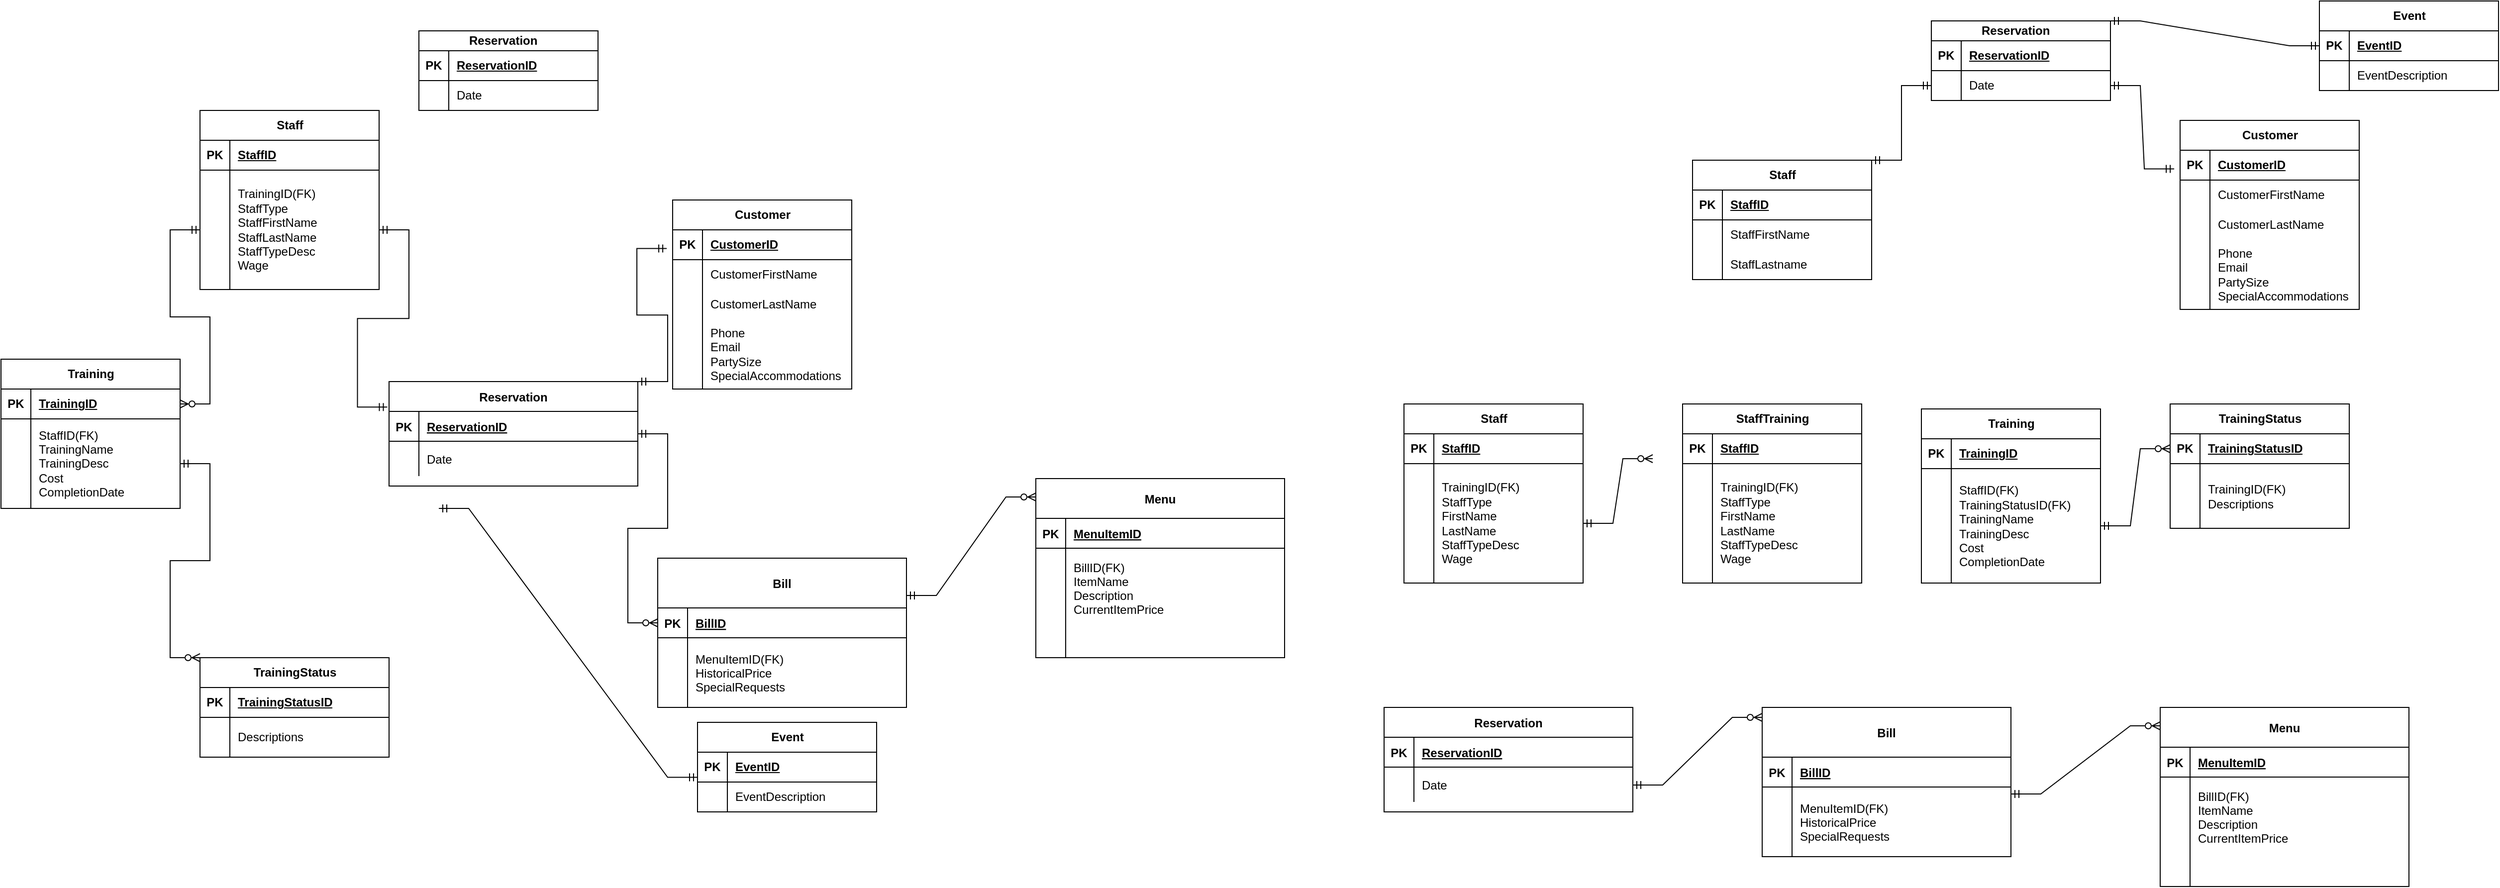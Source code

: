 <mxfile version="23.1.0" type="github">
  <diagram id="R2lEEEUBdFMjLlhIrx00" name="Page-1">
    <mxGraphModel dx="3804" dy="502" grid="1" gridSize="10" guides="1" tooltips="1" connect="1" arrows="1" fold="1" page="1" pageScale="1" pageWidth="850" pageHeight="1100" math="0" shadow="0" extFonts="Permanent Marker^https://fonts.googleapis.com/css?family=Permanent+Marker">
      <root>
        <mxCell id="0" />
        <mxCell id="1" parent="0" />
        <mxCell id="C-vyLk0tnHw3VtMMgP7b-2" value="Reservation" style="shape=table;startSize=30;container=1;collapsible=1;childLayout=tableLayout;fixedRows=1;rowLines=0;fontStyle=1;align=center;resizeLast=1;" parent="1" vertex="1">
          <mxGeometry x="-330" y="740" width="250" height="105" as="geometry" />
        </mxCell>
        <mxCell id="C-vyLk0tnHw3VtMMgP7b-3" value="" style="shape=partialRectangle;collapsible=0;dropTarget=0;pointerEvents=0;fillColor=none;points=[[0,0.5],[1,0.5]];portConstraint=eastwest;top=0;left=0;right=0;bottom=1;" parent="C-vyLk0tnHw3VtMMgP7b-2" vertex="1">
          <mxGeometry y="30" width="250" height="30" as="geometry" />
        </mxCell>
        <mxCell id="C-vyLk0tnHw3VtMMgP7b-4" value="PK" style="shape=partialRectangle;overflow=hidden;connectable=0;fillColor=none;top=0;left=0;bottom=0;right=0;fontStyle=1;" parent="C-vyLk0tnHw3VtMMgP7b-3" vertex="1">
          <mxGeometry width="30" height="30" as="geometry">
            <mxRectangle width="30" height="30" as="alternateBounds" />
          </mxGeometry>
        </mxCell>
        <mxCell id="C-vyLk0tnHw3VtMMgP7b-5" value="ReservationID" style="shape=partialRectangle;overflow=hidden;connectable=0;fillColor=none;top=0;left=0;bottom=0;right=0;align=left;spacingLeft=6;fontStyle=5;" parent="C-vyLk0tnHw3VtMMgP7b-3" vertex="1">
          <mxGeometry x="30" width="220" height="30" as="geometry">
            <mxRectangle width="220" height="30" as="alternateBounds" />
          </mxGeometry>
        </mxCell>
        <mxCell id="C-vyLk0tnHw3VtMMgP7b-6" value="" style="shape=partialRectangle;collapsible=0;dropTarget=0;pointerEvents=0;fillColor=none;points=[[0,0.5],[1,0.5]];portConstraint=eastwest;top=0;left=0;right=0;bottom=0;" parent="C-vyLk0tnHw3VtMMgP7b-2" vertex="1">
          <mxGeometry y="60" width="250" height="35" as="geometry" />
        </mxCell>
        <mxCell id="C-vyLk0tnHw3VtMMgP7b-7" value="" style="shape=partialRectangle;overflow=hidden;connectable=0;fillColor=none;top=0;left=0;bottom=0;right=0;" parent="C-vyLk0tnHw3VtMMgP7b-6" vertex="1">
          <mxGeometry width="30" height="35" as="geometry">
            <mxRectangle width="30" height="35" as="alternateBounds" />
          </mxGeometry>
        </mxCell>
        <mxCell id="C-vyLk0tnHw3VtMMgP7b-8" value="Date" style="shape=partialRectangle;overflow=hidden;connectable=0;fillColor=none;top=0;left=0;bottom=0;right=0;align=left;spacingLeft=6;" parent="C-vyLk0tnHw3VtMMgP7b-6" vertex="1">
          <mxGeometry x="30" width="220" height="35" as="geometry">
            <mxRectangle width="220" height="35" as="alternateBounds" />
          </mxGeometry>
        </mxCell>
        <mxCell id="C-vyLk0tnHw3VtMMgP7b-13" value="Menu" style="shape=table;startSize=40;container=1;collapsible=1;childLayout=tableLayout;fixedRows=1;rowLines=0;fontStyle=1;align=center;resizeLast=1;" parent="1" vertex="1">
          <mxGeometry x="450" y="740" width="250" height="180" as="geometry" />
        </mxCell>
        <mxCell id="C-vyLk0tnHw3VtMMgP7b-14" value="" style="shape=partialRectangle;collapsible=0;dropTarget=0;pointerEvents=0;fillColor=none;points=[[0,0.5],[1,0.5]];portConstraint=eastwest;top=0;left=0;right=0;bottom=1;" parent="C-vyLk0tnHw3VtMMgP7b-13" vertex="1">
          <mxGeometry y="40" width="250" height="30" as="geometry" />
        </mxCell>
        <mxCell id="C-vyLk0tnHw3VtMMgP7b-15" value="PK" style="shape=partialRectangle;overflow=hidden;connectable=0;fillColor=none;top=0;left=0;bottom=0;right=0;fontStyle=1;" parent="C-vyLk0tnHw3VtMMgP7b-14" vertex="1">
          <mxGeometry width="30" height="30" as="geometry">
            <mxRectangle width="30" height="30" as="alternateBounds" />
          </mxGeometry>
        </mxCell>
        <mxCell id="C-vyLk0tnHw3VtMMgP7b-16" value="MenuItemID" style="shape=partialRectangle;overflow=hidden;connectable=0;fillColor=none;top=0;left=0;bottom=0;right=0;align=left;spacingLeft=6;fontStyle=5;" parent="C-vyLk0tnHw3VtMMgP7b-14" vertex="1">
          <mxGeometry x="30" width="220" height="30" as="geometry">
            <mxRectangle width="220" height="30" as="alternateBounds" />
          </mxGeometry>
        </mxCell>
        <mxCell id="C-vyLk0tnHw3VtMMgP7b-17" value="" style="shape=partialRectangle;collapsible=0;dropTarget=0;pointerEvents=0;fillColor=none;points=[[0,0.5],[1,0.5]];portConstraint=eastwest;top=0;left=0;right=0;bottom=0;" parent="C-vyLk0tnHw3VtMMgP7b-13" vertex="1">
          <mxGeometry y="70" width="250" height="80" as="geometry" />
        </mxCell>
        <mxCell id="C-vyLk0tnHw3VtMMgP7b-18" value="" style="shape=partialRectangle;overflow=hidden;connectable=0;fillColor=none;top=0;left=0;bottom=0;right=0;" parent="C-vyLk0tnHw3VtMMgP7b-17" vertex="1">
          <mxGeometry width="30" height="80" as="geometry">
            <mxRectangle width="30" height="80" as="alternateBounds" />
          </mxGeometry>
        </mxCell>
        <mxCell id="C-vyLk0tnHw3VtMMgP7b-19" value="BillID(FK)&#xa;ItemName&#xa;Description&#xa;CurrentItemPrice" style="shape=partialRectangle;overflow=hidden;connectable=0;fillColor=none;top=0;left=0;bottom=0;right=0;align=left;spacingLeft=6;" parent="C-vyLk0tnHw3VtMMgP7b-17" vertex="1">
          <mxGeometry x="30" width="220" height="80" as="geometry">
            <mxRectangle width="220" height="80" as="alternateBounds" />
          </mxGeometry>
        </mxCell>
        <mxCell id="C-vyLk0tnHw3VtMMgP7b-20" value="" style="shape=partialRectangle;collapsible=0;dropTarget=0;pointerEvents=0;fillColor=none;points=[[0,0.5],[1,0.5]];portConstraint=eastwest;top=0;left=0;right=0;bottom=0;" parent="C-vyLk0tnHw3VtMMgP7b-13" vertex="1">
          <mxGeometry y="150" width="250" height="30" as="geometry" />
        </mxCell>
        <mxCell id="C-vyLk0tnHw3VtMMgP7b-21" value="" style="shape=partialRectangle;overflow=hidden;connectable=0;fillColor=none;top=0;left=0;bottom=0;right=0;" parent="C-vyLk0tnHw3VtMMgP7b-20" vertex="1">
          <mxGeometry width="30" height="30" as="geometry">
            <mxRectangle width="30" height="30" as="alternateBounds" />
          </mxGeometry>
        </mxCell>
        <mxCell id="C-vyLk0tnHw3VtMMgP7b-22" value="" style="shape=partialRectangle;overflow=hidden;connectable=0;fillColor=none;top=0;left=0;bottom=0;right=0;align=left;spacingLeft=6;" parent="C-vyLk0tnHw3VtMMgP7b-20" vertex="1">
          <mxGeometry x="30" width="220" height="30" as="geometry">
            <mxRectangle width="220" height="30" as="alternateBounds" />
          </mxGeometry>
        </mxCell>
        <mxCell id="C-vyLk0tnHw3VtMMgP7b-23" value="Bill" style="shape=table;startSize=50;container=1;collapsible=1;childLayout=tableLayout;fixedRows=1;rowLines=0;fontStyle=1;align=center;resizeLast=1;" parent="1" vertex="1">
          <mxGeometry x="50" y="740" width="250" height="150" as="geometry" />
        </mxCell>
        <mxCell id="C-vyLk0tnHw3VtMMgP7b-24" value="" style="shape=partialRectangle;collapsible=0;dropTarget=0;pointerEvents=0;fillColor=none;points=[[0,0.5],[1,0.5]];portConstraint=eastwest;top=0;left=0;right=0;bottom=1;" parent="C-vyLk0tnHw3VtMMgP7b-23" vertex="1">
          <mxGeometry y="50" width="250" height="30" as="geometry" />
        </mxCell>
        <mxCell id="C-vyLk0tnHw3VtMMgP7b-25" value="PK" style="shape=partialRectangle;overflow=hidden;connectable=0;fillColor=none;top=0;left=0;bottom=0;right=0;fontStyle=1;" parent="C-vyLk0tnHw3VtMMgP7b-24" vertex="1">
          <mxGeometry width="30" height="30" as="geometry">
            <mxRectangle width="30" height="30" as="alternateBounds" />
          </mxGeometry>
        </mxCell>
        <mxCell id="C-vyLk0tnHw3VtMMgP7b-26" value="BillID" style="shape=partialRectangle;overflow=hidden;connectable=0;fillColor=none;top=0;left=0;bottom=0;right=0;align=left;spacingLeft=6;fontStyle=5;" parent="C-vyLk0tnHw3VtMMgP7b-24" vertex="1">
          <mxGeometry x="30" width="220" height="30" as="geometry">
            <mxRectangle width="220" height="30" as="alternateBounds" />
          </mxGeometry>
        </mxCell>
        <mxCell id="C-vyLk0tnHw3VtMMgP7b-27" value="" style="shape=partialRectangle;collapsible=0;dropTarget=0;pointerEvents=0;fillColor=none;points=[[0,0.5],[1,0.5]];portConstraint=eastwest;top=0;left=0;right=0;bottom=0;" parent="C-vyLk0tnHw3VtMMgP7b-23" vertex="1">
          <mxGeometry y="80" width="250" height="70" as="geometry" />
        </mxCell>
        <mxCell id="C-vyLk0tnHw3VtMMgP7b-28" value="" style="shape=partialRectangle;overflow=hidden;connectable=0;fillColor=none;top=0;left=0;bottom=0;right=0;" parent="C-vyLk0tnHw3VtMMgP7b-27" vertex="1">
          <mxGeometry width="30" height="70" as="geometry">
            <mxRectangle width="30" height="70" as="alternateBounds" />
          </mxGeometry>
        </mxCell>
        <mxCell id="C-vyLk0tnHw3VtMMgP7b-29" value="MenuItemID(FK)&#xa;HistoricalPrice&#xa;SpecialRequests" style="shape=partialRectangle;overflow=hidden;connectable=0;fillColor=none;top=0;left=0;bottom=0;right=0;align=left;spacingLeft=6;" parent="C-vyLk0tnHw3VtMMgP7b-27" vertex="1">
          <mxGeometry x="30" width="220" height="70" as="geometry">
            <mxRectangle width="220" height="70" as="alternateBounds" />
          </mxGeometry>
        </mxCell>
        <mxCell id="Fp2qMbNHkHYcPlEsG8n2-2" value="Reservation&lt;span style=&quot;white-space: pre;&quot;&gt;&#x9;&lt;/span&gt;" style="shape=table;startSize=20;container=1;collapsible=1;childLayout=tableLayout;fixedRows=1;rowLines=0;fontStyle=1;align=center;resizeLast=1;html=1;" parent="1" vertex="1">
          <mxGeometry x="220" y="50" width="180" height="80" as="geometry" />
        </mxCell>
        <mxCell id="Fp2qMbNHkHYcPlEsG8n2-3" value="" style="shape=tableRow;horizontal=0;startSize=0;swimlaneHead=0;swimlaneBody=0;fillColor=none;collapsible=0;dropTarget=0;points=[[0,0.5],[1,0.5]];portConstraint=eastwest;top=0;left=0;right=0;bottom=1;" parent="Fp2qMbNHkHYcPlEsG8n2-2" vertex="1">
          <mxGeometry y="20" width="180" height="30" as="geometry" />
        </mxCell>
        <mxCell id="Fp2qMbNHkHYcPlEsG8n2-4" value="PK" style="shape=partialRectangle;connectable=0;fillColor=none;top=0;left=0;bottom=0;right=0;fontStyle=1;overflow=hidden;whiteSpace=wrap;html=1;" parent="Fp2qMbNHkHYcPlEsG8n2-3" vertex="1">
          <mxGeometry width="30" height="30" as="geometry">
            <mxRectangle width="30" height="30" as="alternateBounds" />
          </mxGeometry>
        </mxCell>
        <mxCell id="Fp2qMbNHkHYcPlEsG8n2-5" value="ReservationID" style="shape=partialRectangle;connectable=0;fillColor=none;top=0;left=0;bottom=0;right=0;align=left;spacingLeft=6;fontStyle=5;overflow=hidden;whiteSpace=wrap;html=1;" parent="Fp2qMbNHkHYcPlEsG8n2-3" vertex="1">
          <mxGeometry x="30" width="150" height="30" as="geometry">
            <mxRectangle width="150" height="30" as="alternateBounds" />
          </mxGeometry>
        </mxCell>
        <mxCell id="Fp2qMbNHkHYcPlEsG8n2-6" value="" style="shape=tableRow;horizontal=0;startSize=0;swimlaneHead=0;swimlaneBody=0;fillColor=none;collapsible=0;dropTarget=0;points=[[0,0.5],[1,0.5]];portConstraint=eastwest;top=0;left=0;right=0;bottom=0;" parent="Fp2qMbNHkHYcPlEsG8n2-2" vertex="1">
          <mxGeometry y="50" width="180" height="30" as="geometry" />
        </mxCell>
        <mxCell id="Fp2qMbNHkHYcPlEsG8n2-7" value="" style="shape=partialRectangle;connectable=0;fillColor=none;top=0;left=0;bottom=0;right=0;editable=1;overflow=hidden;whiteSpace=wrap;html=1;" parent="Fp2qMbNHkHYcPlEsG8n2-6" vertex="1">
          <mxGeometry width="30" height="30" as="geometry">
            <mxRectangle width="30" height="30" as="alternateBounds" />
          </mxGeometry>
        </mxCell>
        <mxCell id="Fp2qMbNHkHYcPlEsG8n2-8" value="Date" style="shape=partialRectangle;connectable=0;fillColor=none;top=0;left=0;bottom=0;right=0;align=left;spacingLeft=6;overflow=hidden;whiteSpace=wrap;html=1;" parent="Fp2qMbNHkHYcPlEsG8n2-6" vertex="1">
          <mxGeometry x="30" width="150" height="30" as="geometry">
            <mxRectangle width="150" height="30" as="alternateBounds" />
          </mxGeometry>
        </mxCell>
        <mxCell id="Fp2qMbNHkHYcPlEsG8n2-15" value="Staff" style="shape=table;startSize=30;container=1;collapsible=1;childLayout=tableLayout;fixedRows=1;rowLines=0;fontStyle=1;align=center;resizeLast=1;html=1;" parent="1" vertex="1">
          <mxGeometry x="-20" y="190" width="180" height="120" as="geometry" />
        </mxCell>
        <mxCell id="Fp2qMbNHkHYcPlEsG8n2-16" value="" style="shape=tableRow;horizontal=0;startSize=0;swimlaneHead=0;swimlaneBody=0;fillColor=none;collapsible=0;dropTarget=0;points=[[0,0.5],[1,0.5]];portConstraint=eastwest;top=0;left=0;right=0;bottom=1;" parent="Fp2qMbNHkHYcPlEsG8n2-15" vertex="1">
          <mxGeometry y="30" width="180" height="30" as="geometry" />
        </mxCell>
        <mxCell id="Fp2qMbNHkHYcPlEsG8n2-17" value="PK" style="shape=partialRectangle;connectable=0;fillColor=none;top=0;left=0;bottom=0;right=0;fontStyle=1;overflow=hidden;whiteSpace=wrap;html=1;" parent="Fp2qMbNHkHYcPlEsG8n2-16" vertex="1">
          <mxGeometry width="30" height="30" as="geometry">
            <mxRectangle width="30" height="30" as="alternateBounds" />
          </mxGeometry>
        </mxCell>
        <mxCell id="Fp2qMbNHkHYcPlEsG8n2-18" value="StaffID" style="shape=partialRectangle;connectable=0;fillColor=none;top=0;left=0;bottom=0;right=0;align=left;spacingLeft=6;fontStyle=5;overflow=hidden;whiteSpace=wrap;html=1;" parent="Fp2qMbNHkHYcPlEsG8n2-16" vertex="1">
          <mxGeometry x="30" width="150" height="30" as="geometry">
            <mxRectangle width="150" height="30" as="alternateBounds" />
          </mxGeometry>
        </mxCell>
        <mxCell id="Fp2qMbNHkHYcPlEsG8n2-19" value="" style="shape=tableRow;horizontal=0;startSize=0;swimlaneHead=0;swimlaneBody=0;fillColor=none;collapsible=0;dropTarget=0;points=[[0,0.5],[1,0.5]];portConstraint=eastwest;top=0;left=0;right=0;bottom=0;" parent="Fp2qMbNHkHYcPlEsG8n2-15" vertex="1">
          <mxGeometry y="60" width="180" height="30" as="geometry" />
        </mxCell>
        <mxCell id="Fp2qMbNHkHYcPlEsG8n2-20" value="" style="shape=partialRectangle;connectable=0;fillColor=none;top=0;left=0;bottom=0;right=0;editable=1;overflow=hidden;whiteSpace=wrap;html=1;" parent="Fp2qMbNHkHYcPlEsG8n2-19" vertex="1">
          <mxGeometry width="30" height="30" as="geometry">
            <mxRectangle width="30" height="30" as="alternateBounds" />
          </mxGeometry>
        </mxCell>
        <mxCell id="Fp2qMbNHkHYcPlEsG8n2-21" value="StaffFirstName" style="shape=partialRectangle;connectable=0;fillColor=none;top=0;left=0;bottom=0;right=0;align=left;spacingLeft=6;overflow=hidden;whiteSpace=wrap;html=1;" parent="Fp2qMbNHkHYcPlEsG8n2-19" vertex="1">
          <mxGeometry x="30" width="150" height="30" as="geometry">
            <mxRectangle width="150" height="30" as="alternateBounds" />
          </mxGeometry>
        </mxCell>
        <mxCell id="Fp2qMbNHkHYcPlEsG8n2-22" value="" style="shape=tableRow;horizontal=0;startSize=0;swimlaneHead=0;swimlaneBody=0;fillColor=none;collapsible=0;dropTarget=0;points=[[0,0.5],[1,0.5]];portConstraint=eastwest;top=0;left=0;right=0;bottom=0;" parent="Fp2qMbNHkHYcPlEsG8n2-15" vertex="1">
          <mxGeometry y="90" width="180" height="30" as="geometry" />
        </mxCell>
        <mxCell id="Fp2qMbNHkHYcPlEsG8n2-23" value="" style="shape=partialRectangle;connectable=0;fillColor=none;top=0;left=0;bottom=0;right=0;editable=1;overflow=hidden;whiteSpace=wrap;html=1;" parent="Fp2qMbNHkHYcPlEsG8n2-22" vertex="1">
          <mxGeometry width="30" height="30" as="geometry">
            <mxRectangle width="30" height="30" as="alternateBounds" />
          </mxGeometry>
        </mxCell>
        <mxCell id="Fp2qMbNHkHYcPlEsG8n2-24" value="StaffLastname" style="shape=partialRectangle;connectable=0;fillColor=none;top=0;left=0;bottom=0;right=0;align=left;spacingLeft=6;overflow=hidden;whiteSpace=wrap;html=1;" parent="Fp2qMbNHkHYcPlEsG8n2-22" vertex="1">
          <mxGeometry x="30" width="150" height="30" as="geometry">
            <mxRectangle width="150" height="30" as="alternateBounds" />
          </mxGeometry>
        </mxCell>
        <mxCell id="Fp2qMbNHkHYcPlEsG8n2-28" value="Customer" style="shape=table;startSize=30;container=1;collapsible=1;childLayout=tableLayout;fixedRows=1;rowLines=0;fontStyle=1;align=center;resizeLast=1;html=1;" parent="1" vertex="1">
          <mxGeometry x="470" y="150" width="180" height="190" as="geometry" />
        </mxCell>
        <mxCell id="Fp2qMbNHkHYcPlEsG8n2-29" value="" style="shape=tableRow;horizontal=0;startSize=0;swimlaneHead=0;swimlaneBody=0;fillColor=none;collapsible=0;dropTarget=0;points=[[0,0.5],[1,0.5]];portConstraint=eastwest;top=0;left=0;right=0;bottom=1;" parent="Fp2qMbNHkHYcPlEsG8n2-28" vertex="1">
          <mxGeometry y="30" width="180" height="30" as="geometry" />
        </mxCell>
        <mxCell id="Fp2qMbNHkHYcPlEsG8n2-30" value="PK" style="shape=partialRectangle;connectable=0;fillColor=none;top=0;left=0;bottom=0;right=0;fontStyle=1;overflow=hidden;whiteSpace=wrap;html=1;" parent="Fp2qMbNHkHYcPlEsG8n2-29" vertex="1">
          <mxGeometry width="30" height="30" as="geometry">
            <mxRectangle width="30" height="30" as="alternateBounds" />
          </mxGeometry>
        </mxCell>
        <mxCell id="Fp2qMbNHkHYcPlEsG8n2-31" value="CustomerID" style="shape=partialRectangle;connectable=0;fillColor=none;top=0;left=0;bottom=0;right=0;align=left;spacingLeft=6;fontStyle=5;overflow=hidden;whiteSpace=wrap;html=1;" parent="Fp2qMbNHkHYcPlEsG8n2-29" vertex="1">
          <mxGeometry x="30" width="150" height="30" as="geometry">
            <mxRectangle width="150" height="30" as="alternateBounds" />
          </mxGeometry>
        </mxCell>
        <mxCell id="Fp2qMbNHkHYcPlEsG8n2-32" value="" style="shape=tableRow;horizontal=0;startSize=0;swimlaneHead=0;swimlaneBody=0;fillColor=none;collapsible=0;dropTarget=0;points=[[0,0.5],[1,0.5]];portConstraint=eastwest;top=0;left=0;right=0;bottom=0;" parent="Fp2qMbNHkHYcPlEsG8n2-28" vertex="1">
          <mxGeometry y="60" width="180" height="30" as="geometry" />
        </mxCell>
        <mxCell id="Fp2qMbNHkHYcPlEsG8n2-33" value="" style="shape=partialRectangle;connectable=0;fillColor=none;top=0;left=0;bottom=0;right=0;editable=1;overflow=hidden;whiteSpace=wrap;html=1;" parent="Fp2qMbNHkHYcPlEsG8n2-32" vertex="1">
          <mxGeometry width="30" height="30" as="geometry">
            <mxRectangle width="30" height="30" as="alternateBounds" />
          </mxGeometry>
        </mxCell>
        <mxCell id="Fp2qMbNHkHYcPlEsG8n2-34" value="CustomerFirstName" style="shape=partialRectangle;connectable=0;fillColor=none;top=0;left=0;bottom=0;right=0;align=left;spacingLeft=6;overflow=hidden;whiteSpace=wrap;html=1;" parent="Fp2qMbNHkHYcPlEsG8n2-32" vertex="1">
          <mxGeometry x="30" width="150" height="30" as="geometry">
            <mxRectangle width="150" height="30" as="alternateBounds" />
          </mxGeometry>
        </mxCell>
        <mxCell id="Fp2qMbNHkHYcPlEsG8n2-35" value="" style="shape=tableRow;horizontal=0;startSize=0;swimlaneHead=0;swimlaneBody=0;fillColor=none;collapsible=0;dropTarget=0;points=[[0,0.5],[1,0.5]];portConstraint=eastwest;top=0;left=0;right=0;bottom=0;" parent="Fp2qMbNHkHYcPlEsG8n2-28" vertex="1">
          <mxGeometry y="90" width="180" height="30" as="geometry" />
        </mxCell>
        <mxCell id="Fp2qMbNHkHYcPlEsG8n2-36" value="" style="shape=partialRectangle;connectable=0;fillColor=none;top=0;left=0;bottom=0;right=0;editable=1;overflow=hidden;whiteSpace=wrap;html=1;" parent="Fp2qMbNHkHYcPlEsG8n2-35" vertex="1">
          <mxGeometry width="30" height="30" as="geometry">
            <mxRectangle width="30" height="30" as="alternateBounds" />
          </mxGeometry>
        </mxCell>
        <mxCell id="Fp2qMbNHkHYcPlEsG8n2-37" value="CustomerLastName" style="shape=partialRectangle;connectable=0;fillColor=none;top=0;left=0;bottom=0;right=0;align=left;spacingLeft=6;overflow=hidden;whiteSpace=wrap;html=1;" parent="Fp2qMbNHkHYcPlEsG8n2-35" vertex="1">
          <mxGeometry x="30" width="150" height="30" as="geometry">
            <mxRectangle width="150" height="30" as="alternateBounds" />
          </mxGeometry>
        </mxCell>
        <mxCell id="Fp2qMbNHkHYcPlEsG8n2-38" value="" style="shape=tableRow;horizontal=0;startSize=0;swimlaneHead=0;swimlaneBody=0;fillColor=none;collapsible=0;dropTarget=0;points=[[0,0.5],[1,0.5]];portConstraint=eastwest;top=0;left=0;right=0;bottom=0;" parent="Fp2qMbNHkHYcPlEsG8n2-28" vertex="1">
          <mxGeometry y="120" width="180" height="70" as="geometry" />
        </mxCell>
        <mxCell id="Fp2qMbNHkHYcPlEsG8n2-39" value="" style="shape=partialRectangle;connectable=0;fillColor=none;top=0;left=0;bottom=0;right=0;editable=1;overflow=hidden;whiteSpace=wrap;html=1;" parent="Fp2qMbNHkHYcPlEsG8n2-38" vertex="1">
          <mxGeometry width="30" height="70" as="geometry">
            <mxRectangle width="30" height="70" as="alternateBounds" />
          </mxGeometry>
        </mxCell>
        <mxCell id="Fp2qMbNHkHYcPlEsG8n2-40" value="Phone&lt;br&gt;Email&lt;br&gt;PartySize&lt;br&gt;SpecialAccommodations" style="shape=partialRectangle;connectable=0;fillColor=none;top=0;left=0;bottom=0;right=0;align=left;spacingLeft=6;overflow=hidden;whiteSpace=wrap;html=1;" parent="Fp2qMbNHkHYcPlEsG8n2-38" vertex="1">
          <mxGeometry x="30" width="150" height="70" as="geometry">
            <mxRectangle width="150" height="70" as="alternateBounds" />
          </mxGeometry>
        </mxCell>
        <mxCell id="Fp2qMbNHkHYcPlEsG8n2-41" value="Staff" style="shape=table;startSize=30;container=1;collapsible=1;childLayout=tableLayout;fixedRows=1;rowLines=0;fontStyle=1;align=center;resizeLast=1;html=1;" parent="1" vertex="1">
          <mxGeometry x="-310" y="435" width="180" height="180" as="geometry" />
        </mxCell>
        <mxCell id="Fp2qMbNHkHYcPlEsG8n2-42" value="" style="shape=tableRow;horizontal=0;startSize=0;swimlaneHead=0;swimlaneBody=0;fillColor=none;collapsible=0;dropTarget=0;points=[[0,0.5],[1,0.5]];portConstraint=eastwest;top=0;left=0;right=0;bottom=1;" parent="Fp2qMbNHkHYcPlEsG8n2-41" vertex="1">
          <mxGeometry y="30" width="180" height="30" as="geometry" />
        </mxCell>
        <mxCell id="Fp2qMbNHkHYcPlEsG8n2-43" value="PK" style="shape=partialRectangle;connectable=0;fillColor=none;top=0;left=0;bottom=0;right=0;fontStyle=1;overflow=hidden;whiteSpace=wrap;html=1;" parent="Fp2qMbNHkHYcPlEsG8n2-42" vertex="1">
          <mxGeometry width="30" height="30" as="geometry">
            <mxRectangle width="30" height="30" as="alternateBounds" />
          </mxGeometry>
        </mxCell>
        <mxCell id="Fp2qMbNHkHYcPlEsG8n2-44" value="StaffID" style="shape=partialRectangle;connectable=0;fillColor=none;top=0;left=0;bottom=0;right=0;align=left;spacingLeft=6;fontStyle=5;overflow=hidden;whiteSpace=wrap;html=1;" parent="Fp2qMbNHkHYcPlEsG8n2-42" vertex="1">
          <mxGeometry x="30" width="150" height="30" as="geometry">
            <mxRectangle width="150" height="30" as="alternateBounds" />
          </mxGeometry>
        </mxCell>
        <mxCell id="Fp2qMbNHkHYcPlEsG8n2-45" value="" style="shape=tableRow;horizontal=0;startSize=0;swimlaneHead=0;swimlaneBody=0;fillColor=none;collapsible=0;dropTarget=0;points=[[0,0.5],[1,0.5]];portConstraint=eastwest;top=0;left=0;right=0;bottom=0;" parent="Fp2qMbNHkHYcPlEsG8n2-41" vertex="1">
          <mxGeometry y="60" width="180" height="120" as="geometry" />
        </mxCell>
        <mxCell id="Fp2qMbNHkHYcPlEsG8n2-46" value="" style="shape=partialRectangle;connectable=0;fillColor=none;top=0;left=0;bottom=0;right=0;editable=1;overflow=hidden;whiteSpace=wrap;html=1;" parent="Fp2qMbNHkHYcPlEsG8n2-45" vertex="1">
          <mxGeometry width="30" height="120" as="geometry">
            <mxRectangle width="30" height="120" as="alternateBounds" />
          </mxGeometry>
        </mxCell>
        <mxCell id="Fp2qMbNHkHYcPlEsG8n2-47" value="TrainingID(FK)&lt;br&gt;StaffType&lt;br&gt;FirstName&lt;br&gt;LastName&lt;br&gt;StaffTypeDesc&lt;br&gt;Wage" style="shape=partialRectangle;connectable=0;fillColor=none;top=0;left=0;bottom=0;right=0;align=left;spacingLeft=6;overflow=hidden;whiteSpace=wrap;html=1;" parent="Fp2qMbNHkHYcPlEsG8n2-45" vertex="1">
          <mxGeometry x="30" width="150" height="120" as="geometry">
            <mxRectangle width="150" height="120" as="alternateBounds" />
          </mxGeometry>
        </mxCell>
        <mxCell id="Fp2qMbNHkHYcPlEsG8n2-67" value="Training" style="shape=table;startSize=30;container=1;collapsible=1;childLayout=tableLayout;fixedRows=1;rowLines=0;fontStyle=1;align=center;resizeLast=1;html=1;" parent="1" vertex="1">
          <mxGeometry x="210" y="440" width="180" height="175" as="geometry" />
        </mxCell>
        <mxCell id="Fp2qMbNHkHYcPlEsG8n2-68" value="" style="shape=tableRow;horizontal=0;startSize=0;swimlaneHead=0;swimlaneBody=0;fillColor=none;collapsible=0;dropTarget=0;points=[[0,0.5],[1,0.5]];portConstraint=eastwest;top=0;left=0;right=0;bottom=1;" parent="Fp2qMbNHkHYcPlEsG8n2-67" vertex="1">
          <mxGeometry y="30" width="180" height="30" as="geometry" />
        </mxCell>
        <mxCell id="Fp2qMbNHkHYcPlEsG8n2-69" value="PK" style="shape=partialRectangle;connectable=0;fillColor=none;top=0;left=0;bottom=0;right=0;fontStyle=1;overflow=hidden;whiteSpace=wrap;html=1;" parent="Fp2qMbNHkHYcPlEsG8n2-68" vertex="1">
          <mxGeometry width="30" height="30" as="geometry">
            <mxRectangle width="30" height="30" as="alternateBounds" />
          </mxGeometry>
        </mxCell>
        <mxCell id="Fp2qMbNHkHYcPlEsG8n2-70" value="TrainingID" style="shape=partialRectangle;connectable=0;fillColor=none;top=0;left=0;bottom=0;right=0;align=left;spacingLeft=6;fontStyle=5;overflow=hidden;whiteSpace=wrap;html=1;" parent="Fp2qMbNHkHYcPlEsG8n2-68" vertex="1">
          <mxGeometry x="30" width="150" height="30" as="geometry">
            <mxRectangle width="150" height="30" as="alternateBounds" />
          </mxGeometry>
        </mxCell>
        <mxCell id="Fp2qMbNHkHYcPlEsG8n2-71" value="" style="shape=tableRow;horizontal=0;startSize=0;swimlaneHead=0;swimlaneBody=0;fillColor=none;collapsible=0;dropTarget=0;points=[[0,0.5],[1,0.5]];portConstraint=eastwest;top=0;left=0;right=0;bottom=0;" parent="Fp2qMbNHkHYcPlEsG8n2-67" vertex="1">
          <mxGeometry y="60" width="180" height="115" as="geometry" />
        </mxCell>
        <mxCell id="Fp2qMbNHkHYcPlEsG8n2-72" value="" style="shape=partialRectangle;connectable=0;fillColor=none;top=0;left=0;bottom=0;right=0;editable=1;overflow=hidden;whiteSpace=wrap;html=1;" parent="Fp2qMbNHkHYcPlEsG8n2-71" vertex="1">
          <mxGeometry width="30" height="115" as="geometry">
            <mxRectangle width="30" height="115" as="alternateBounds" />
          </mxGeometry>
        </mxCell>
        <mxCell id="Fp2qMbNHkHYcPlEsG8n2-73" value="StaffID(FK)&lt;br&gt;TrainingStatusID(FK)&lt;br&gt;TrainingName&lt;br&gt;TrainingDesc&lt;br&gt;Cost&lt;br&gt;CompletionDate" style="shape=partialRectangle;connectable=0;fillColor=none;top=0;left=0;bottom=0;right=0;align=left;spacingLeft=6;overflow=hidden;whiteSpace=wrap;html=1;" parent="Fp2qMbNHkHYcPlEsG8n2-71" vertex="1">
          <mxGeometry x="30" width="150" height="115" as="geometry">
            <mxRectangle width="150" height="115" as="alternateBounds" />
          </mxGeometry>
        </mxCell>
        <mxCell id="Fp2qMbNHkHYcPlEsG8n2-80" value="TrainingStatus" style="shape=table;startSize=30;container=1;collapsible=1;childLayout=tableLayout;fixedRows=1;rowLines=0;fontStyle=1;align=center;resizeLast=1;html=1;" parent="1" vertex="1">
          <mxGeometry x="460" y="435" width="180" height="125" as="geometry" />
        </mxCell>
        <mxCell id="Fp2qMbNHkHYcPlEsG8n2-81" value="" style="shape=tableRow;horizontal=0;startSize=0;swimlaneHead=0;swimlaneBody=0;fillColor=none;collapsible=0;dropTarget=0;points=[[0,0.5],[1,0.5]];portConstraint=eastwest;top=0;left=0;right=0;bottom=1;" parent="Fp2qMbNHkHYcPlEsG8n2-80" vertex="1">
          <mxGeometry y="30" width="180" height="30" as="geometry" />
        </mxCell>
        <mxCell id="Fp2qMbNHkHYcPlEsG8n2-82" value="PK" style="shape=partialRectangle;connectable=0;fillColor=none;top=0;left=0;bottom=0;right=0;fontStyle=1;overflow=hidden;whiteSpace=wrap;html=1;" parent="Fp2qMbNHkHYcPlEsG8n2-81" vertex="1">
          <mxGeometry width="30" height="30" as="geometry">
            <mxRectangle width="30" height="30" as="alternateBounds" />
          </mxGeometry>
        </mxCell>
        <mxCell id="Fp2qMbNHkHYcPlEsG8n2-83" value="TrainingStatusID" style="shape=partialRectangle;connectable=0;fillColor=none;top=0;left=0;bottom=0;right=0;align=left;spacingLeft=6;fontStyle=5;overflow=hidden;whiteSpace=wrap;html=1;" parent="Fp2qMbNHkHYcPlEsG8n2-81" vertex="1">
          <mxGeometry x="30" width="150" height="30" as="geometry">
            <mxRectangle width="150" height="30" as="alternateBounds" />
          </mxGeometry>
        </mxCell>
        <mxCell id="Fp2qMbNHkHYcPlEsG8n2-84" value="" style="shape=tableRow;horizontal=0;startSize=0;swimlaneHead=0;swimlaneBody=0;fillColor=none;collapsible=0;dropTarget=0;points=[[0,0.5],[1,0.5]];portConstraint=eastwest;top=0;left=0;right=0;bottom=0;" parent="Fp2qMbNHkHYcPlEsG8n2-80" vertex="1">
          <mxGeometry y="60" width="180" height="65" as="geometry" />
        </mxCell>
        <mxCell id="Fp2qMbNHkHYcPlEsG8n2-85" value="" style="shape=partialRectangle;connectable=0;fillColor=none;top=0;left=0;bottom=0;right=0;editable=1;overflow=hidden;whiteSpace=wrap;html=1;" parent="Fp2qMbNHkHYcPlEsG8n2-84" vertex="1">
          <mxGeometry width="30" height="65" as="geometry">
            <mxRectangle width="30" height="65" as="alternateBounds" />
          </mxGeometry>
        </mxCell>
        <mxCell id="Fp2qMbNHkHYcPlEsG8n2-86" value="TrainingID(FK)&lt;br&gt;Descriptions" style="shape=partialRectangle;connectable=0;fillColor=none;top=0;left=0;bottom=0;right=0;align=left;spacingLeft=6;overflow=hidden;whiteSpace=wrap;html=1;" parent="Fp2qMbNHkHYcPlEsG8n2-84" vertex="1">
          <mxGeometry x="30" width="150" height="65" as="geometry">
            <mxRectangle width="150" height="65" as="alternateBounds" />
          </mxGeometry>
        </mxCell>
        <mxCell id="Fp2qMbNHkHYcPlEsG8n2-106" value="" style="edgeStyle=entityRelationEdgeStyle;fontSize=12;html=1;endArrow=ERzeroToMany;startArrow=ERmandOne;rounded=0;exitX=1;exitY=0.5;exitDx=0;exitDy=0;" parent="1" source="Fp2qMbNHkHYcPlEsG8n2-45" edge="1">
          <mxGeometry width="100" height="100" relative="1" as="geometry">
            <mxPoint x="80" y="600" as="sourcePoint" />
            <mxPoint x="-60" y="490" as="targetPoint" />
          </mxGeometry>
        </mxCell>
        <mxCell id="Fp2qMbNHkHYcPlEsG8n2-107" value="" style="edgeStyle=entityRelationEdgeStyle;fontSize=12;html=1;endArrow=ERzeroToMany;startArrow=ERmandOne;rounded=0;exitX=1;exitY=0.5;exitDx=0;exitDy=0;entryX=0;entryY=0.5;entryDx=0;entryDy=0;" parent="1" source="Fp2qMbNHkHYcPlEsG8n2-71" target="Fp2qMbNHkHYcPlEsG8n2-81" edge="1">
          <mxGeometry width="100" height="100" relative="1" as="geometry">
            <mxPoint x="380" y="525" as="sourcePoint" />
            <mxPoint x="460" y="470" as="targetPoint" />
            <Array as="points">
              <mxPoint x="690" y="450" />
            </Array>
          </mxGeometry>
        </mxCell>
        <mxCell id="Fp2qMbNHkHYcPlEsG8n2-109" value="" style="edgeStyle=entityRelationEdgeStyle;fontSize=12;html=1;endArrow=ERmandOne;startArrow=ERmandOne;rounded=0;entryX=-0.033;entryY=0.627;entryDx=0;entryDy=0;entryPerimeter=0;exitX=1;exitY=0.5;exitDx=0;exitDy=0;" parent="1" source="Fp2qMbNHkHYcPlEsG8n2-6" target="Fp2qMbNHkHYcPlEsG8n2-29" edge="1">
          <mxGeometry width="100" height="100" relative="1" as="geometry">
            <mxPoint x="300" y="290" as="sourcePoint" />
            <mxPoint x="400" y="190" as="targetPoint" />
          </mxGeometry>
        </mxCell>
        <mxCell id="Fp2qMbNHkHYcPlEsG8n2-110" value="" style="edgeStyle=entityRelationEdgeStyle;fontSize=12;html=1;endArrow=ERmandOne;startArrow=ERmandOne;rounded=0;entryX=1;entryY=0;entryDx=0;entryDy=0;exitX=0;exitY=0.5;exitDx=0;exitDy=0;" parent="1" source="Fp2qMbNHkHYcPlEsG8n2-6" target="Fp2qMbNHkHYcPlEsG8n2-15" edge="1">
          <mxGeometry width="100" height="100" relative="1" as="geometry">
            <mxPoint x="130" y="160" as="sourcePoint" />
            <mxPoint x="214" y="224" as="targetPoint" />
          </mxGeometry>
        </mxCell>
        <mxCell id="Fp2qMbNHkHYcPlEsG8n2-111" value="Event" style="shape=table;startSize=30;container=1;collapsible=1;childLayout=tableLayout;fixedRows=1;rowLines=0;fontStyle=1;align=center;resizeLast=1;html=1;" parent="1" vertex="1">
          <mxGeometry x="610" y="30" width="180" height="90" as="geometry" />
        </mxCell>
        <mxCell id="Fp2qMbNHkHYcPlEsG8n2-112" value="" style="shape=tableRow;horizontal=0;startSize=0;swimlaneHead=0;swimlaneBody=0;fillColor=none;collapsible=0;dropTarget=0;points=[[0,0.5],[1,0.5]];portConstraint=eastwest;top=0;left=0;right=0;bottom=1;" parent="Fp2qMbNHkHYcPlEsG8n2-111" vertex="1">
          <mxGeometry y="30" width="180" height="30" as="geometry" />
        </mxCell>
        <mxCell id="Fp2qMbNHkHYcPlEsG8n2-113" value="PK" style="shape=partialRectangle;connectable=0;fillColor=none;top=0;left=0;bottom=0;right=0;fontStyle=1;overflow=hidden;whiteSpace=wrap;html=1;" parent="Fp2qMbNHkHYcPlEsG8n2-112" vertex="1">
          <mxGeometry width="30" height="30" as="geometry">
            <mxRectangle width="30" height="30" as="alternateBounds" />
          </mxGeometry>
        </mxCell>
        <mxCell id="Fp2qMbNHkHYcPlEsG8n2-114" value="EventID" style="shape=partialRectangle;connectable=0;fillColor=none;top=0;left=0;bottom=0;right=0;align=left;spacingLeft=6;fontStyle=5;overflow=hidden;whiteSpace=wrap;html=1;" parent="Fp2qMbNHkHYcPlEsG8n2-112" vertex="1">
          <mxGeometry x="30" width="150" height="30" as="geometry">
            <mxRectangle width="150" height="30" as="alternateBounds" />
          </mxGeometry>
        </mxCell>
        <mxCell id="Fp2qMbNHkHYcPlEsG8n2-115" value="" style="shape=tableRow;horizontal=0;startSize=0;swimlaneHead=0;swimlaneBody=0;fillColor=none;collapsible=0;dropTarget=0;points=[[0,0.5],[1,0.5]];portConstraint=eastwest;top=0;left=0;right=0;bottom=0;" parent="Fp2qMbNHkHYcPlEsG8n2-111" vertex="1">
          <mxGeometry y="60" width="180" height="30" as="geometry" />
        </mxCell>
        <mxCell id="Fp2qMbNHkHYcPlEsG8n2-116" value="" style="shape=partialRectangle;connectable=0;fillColor=none;top=0;left=0;bottom=0;right=0;editable=1;overflow=hidden;whiteSpace=wrap;html=1;" parent="Fp2qMbNHkHYcPlEsG8n2-115" vertex="1">
          <mxGeometry width="30" height="30" as="geometry">
            <mxRectangle width="30" height="30" as="alternateBounds" />
          </mxGeometry>
        </mxCell>
        <mxCell id="Fp2qMbNHkHYcPlEsG8n2-117" value="EventDescription" style="shape=partialRectangle;connectable=0;fillColor=none;top=0;left=0;bottom=0;right=0;align=left;spacingLeft=6;overflow=hidden;whiteSpace=wrap;html=1;" parent="Fp2qMbNHkHYcPlEsG8n2-115" vertex="1">
          <mxGeometry x="30" width="150" height="30" as="geometry">
            <mxRectangle width="150" height="30" as="alternateBounds" />
          </mxGeometry>
        </mxCell>
        <mxCell id="Fp2qMbNHkHYcPlEsG8n2-124" value="" style="edgeStyle=entityRelationEdgeStyle;fontSize=12;html=1;endArrow=ERmandOne;startArrow=ERmandOne;rounded=0;entryX=0;entryY=0.5;entryDx=0;entryDy=0;exitX=1;exitY=0;exitDx=0;exitDy=0;" parent="1" source="Fp2qMbNHkHYcPlEsG8n2-2" target="Fp2qMbNHkHYcPlEsG8n2-112" edge="1">
          <mxGeometry width="100" height="100" relative="1" as="geometry">
            <mxPoint x="520" y="20" as="sourcePoint" />
            <mxPoint x="460" y="95" as="targetPoint" />
            <Array as="points">
              <mxPoint x="590" y="50" />
            </Array>
          </mxGeometry>
        </mxCell>
        <mxCell id="kQrMUy3wUHohiK5SOZbe-2" value="" style="edgeStyle=entityRelationEdgeStyle;fontSize=12;html=1;endArrow=ERzeroToMany;startArrow=ERmandOne;rounded=0;" parent="1" edge="1">
          <mxGeometry width="100" height="100" relative="1" as="geometry">
            <mxPoint x="-80" y="818" as="sourcePoint" />
            <mxPoint x="50" y="750" as="targetPoint" />
          </mxGeometry>
        </mxCell>
        <mxCell id="kQrMUy3wUHohiK5SOZbe-4" value="" style="edgeStyle=entityRelationEdgeStyle;fontSize=12;html=1;endArrow=ERzeroToMany;startArrow=ERmandOne;rounded=0;" parent="1" edge="1">
          <mxGeometry width="100" height="100" relative="1" as="geometry">
            <mxPoint x="300" y="827" as="sourcePoint" />
            <mxPoint x="450" y="758.5" as="targetPoint" />
          </mxGeometry>
        </mxCell>
        <mxCell id="kQrMUy3wUHohiK5SOZbe-5" value="Reservation" style="shape=table;startSize=30;container=1;collapsible=1;childLayout=tableLayout;fixedRows=1;rowLines=0;fontStyle=1;align=center;resizeLast=1;" parent="1" vertex="1">
          <mxGeometry x="-1330" y="412.5" width="250" height="105" as="geometry" />
        </mxCell>
        <mxCell id="kQrMUy3wUHohiK5SOZbe-6" value="" style="shape=partialRectangle;collapsible=0;dropTarget=0;pointerEvents=0;fillColor=none;points=[[0,0.5],[1,0.5]];portConstraint=eastwest;top=0;left=0;right=0;bottom=1;" parent="kQrMUy3wUHohiK5SOZbe-5" vertex="1">
          <mxGeometry y="30" width="250" height="30" as="geometry" />
        </mxCell>
        <mxCell id="kQrMUy3wUHohiK5SOZbe-7" value="PK" style="shape=partialRectangle;overflow=hidden;connectable=0;fillColor=none;top=0;left=0;bottom=0;right=0;fontStyle=1;" parent="kQrMUy3wUHohiK5SOZbe-6" vertex="1">
          <mxGeometry width="30" height="30" as="geometry">
            <mxRectangle width="30" height="30" as="alternateBounds" />
          </mxGeometry>
        </mxCell>
        <mxCell id="kQrMUy3wUHohiK5SOZbe-8" value="ReservationID" style="shape=partialRectangle;overflow=hidden;connectable=0;fillColor=none;top=0;left=0;bottom=0;right=0;align=left;spacingLeft=6;fontStyle=5;" parent="kQrMUy3wUHohiK5SOZbe-6" vertex="1">
          <mxGeometry x="30" width="220" height="30" as="geometry">
            <mxRectangle width="220" height="30" as="alternateBounds" />
          </mxGeometry>
        </mxCell>
        <mxCell id="kQrMUy3wUHohiK5SOZbe-9" value="" style="shape=partialRectangle;collapsible=0;dropTarget=0;pointerEvents=0;fillColor=none;points=[[0,0.5],[1,0.5]];portConstraint=eastwest;top=0;left=0;right=0;bottom=0;" parent="kQrMUy3wUHohiK5SOZbe-5" vertex="1">
          <mxGeometry y="60" width="250" height="35" as="geometry" />
        </mxCell>
        <mxCell id="kQrMUy3wUHohiK5SOZbe-10" value="" style="shape=partialRectangle;overflow=hidden;connectable=0;fillColor=none;top=0;left=0;bottom=0;right=0;" parent="kQrMUy3wUHohiK5SOZbe-9" vertex="1">
          <mxGeometry width="30" height="35" as="geometry">
            <mxRectangle width="30" height="35" as="alternateBounds" />
          </mxGeometry>
        </mxCell>
        <mxCell id="kQrMUy3wUHohiK5SOZbe-11" value="Date" style="shape=partialRectangle;overflow=hidden;connectable=0;fillColor=none;top=0;left=0;bottom=0;right=0;align=left;spacingLeft=6;" parent="kQrMUy3wUHohiK5SOZbe-9" vertex="1">
          <mxGeometry x="30" width="220" height="35" as="geometry">
            <mxRectangle width="220" height="35" as="alternateBounds" />
          </mxGeometry>
        </mxCell>
        <mxCell id="kQrMUy3wUHohiK5SOZbe-12" value="Menu" style="shape=table;startSize=40;container=1;collapsible=1;childLayout=tableLayout;fixedRows=1;rowLines=0;fontStyle=1;align=center;resizeLast=1;" parent="1" vertex="1">
          <mxGeometry x="-680" y="510" width="250" height="180" as="geometry" />
        </mxCell>
        <mxCell id="kQrMUy3wUHohiK5SOZbe-13" value="" style="shape=partialRectangle;collapsible=0;dropTarget=0;pointerEvents=0;fillColor=none;points=[[0,0.5],[1,0.5]];portConstraint=eastwest;top=0;left=0;right=0;bottom=1;" parent="kQrMUy3wUHohiK5SOZbe-12" vertex="1">
          <mxGeometry y="40" width="250" height="30" as="geometry" />
        </mxCell>
        <mxCell id="kQrMUy3wUHohiK5SOZbe-14" value="PK" style="shape=partialRectangle;overflow=hidden;connectable=0;fillColor=none;top=0;left=0;bottom=0;right=0;fontStyle=1;" parent="kQrMUy3wUHohiK5SOZbe-13" vertex="1">
          <mxGeometry width="30" height="30" as="geometry">
            <mxRectangle width="30" height="30" as="alternateBounds" />
          </mxGeometry>
        </mxCell>
        <mxCell id="kQrMUy3wUHohiK5SOZbe-15" value="MenuItemID" style="shape=partialRectangle;overflow=hidden;connectable=0;fillColor=none;top=0;left=0;bottom=0;right=0;align=left;spacingLeft=6;fontStyle=5;" parent="kQrMUy3wUHohiK5SOZbe-13" vertex="1">
          <mxGeometry x="30" width="220" height="30" as="geometry">
            <mxRectangle width="220" height="30" as="alternateBounds" />
          </mxGeometry>
        </mxCell>
        <mxCell id="kQrMUy3wUHohiK5SOZbe-16" value="" style="shape=partialRectangle;collapsible=0;dropTarget=0;pointerEvents=0;fillColor=none;points=[[0,0.5],[1,0.5]];portConstraint=eastwest;top=0;left=0;right=0;bottom=0;" parent="kQrMUy3wUHohiK5SOZbe-12" vertex="1">
          <mxGeometry y="70" width="250" height="80" as="geometry" />
        </mxCell>
        <mxCell id="kQrMUy3wUHohiK5SOZbe-17" value="" style="shape=partialRectangle;overflow=hidden;connectable=0;fillColor=none;top=0;left=0;bottom=0;right=0;" parent="kQrMUy3wUHohiK5SOZbe-16" vertex="1">
          <mxGeometry width="30" height="80" as="geometry">
            <mxRectangle width="30" height="80" as="alternateBounds" />
          </mxGeometry>
        </mxCell>
        <mxCell id="kQrMUy3wUHohiK5SOZbe-18" value="BillID(FK)&#xa;ItemName&#xa;Description&#xa;CurrentItemPrice" style="shape=partialRectangle;overflow=hidden;connectable=0;fillColor=none;top=0;left=0;bottom=0;right=0;align=left;spacingLeft=6;" parent="kQrMUy3wUHohiK5SOZbe-16" vertex="1">
          <mxGeometry x="30" width="220" height="80" as="geometry">
            <mxRectangle width="220" height="80" as="alternateBounds" />
          </mxGeometry>
        </mxCell>
        <mxCell id="kQrMUy3wUHohiK5SOZbe-19" value="" style="shape=partialRectangle;collapsible=0;dropTarget=0;pointerEvents=0;fillColor=none;points=[[0,0.5],[1,0.5]];portConstraint=eastwest;top=0;left=0;right=0;bottom=0;" parent="kQrMUy3wUHohiK5SOZbe-12" vertex="1">
          <mxGeometry y="150" width="250" height="30" as="geometry" />
        </mxCell>
        <mxCell id="kQrMUy3wUHohiK5SOZbe-20" value="" style="shape=partialRectangle;overflow=hidden;connectable=0;fillColor=none;top=0;left=0;bottom=0;right=0;" parent="kQrMUy3wUHohiK5SOZbe-19" vertex="1">
          <mxGeometry width="30" height="30" as="geometry">
            <mxRectangle width="30" height="30" as="alternateBounds" />
          </mxGeometry>
        </mxCell>
        <mxCell id="kQrMUy3wUHohiK5SOZbe-21" value="" style="shape=partialRectangle;overflow=hidden;connectable=0;fillColor=none;top=0;left=0;bottom=0;right=0;align=left;spacingLeft=6;" parent="kQrMUy3wUHohiK5SOZbe-19" vertex="1">
          <mxGeometry x="30" width="220" height="30" as="geometry">
            <mxRectangle width="220" height="30" as="alternateBounds" />
          </mxGeometry>
        </mxCell>
        <mxCell id="kQrMUy3wUHohiK5SOZbe-22" value="Bill" style="shape=table;startSize=50;container=1;collapsible=1;childLayout=tableLayout;fixedRows=1;rowLines=0;fontStyle=1;align=center;resizeLast=1;" parent="1" vertex="1">
          <mxGeometry x="-1060" y="590" width="250" height="150" as="geometry" />
        </mxCell>
        <mxCell id="kQrMUy3wUHohiK5SOZbe-23" value="" style="shape=partialRectangle;collapsible=0;dropTarget=0;pointerEvents=0;fillColor=none;points=[[0,0.5],[1,0.5]];portConstraint=eastwest;top=0;left=0;right=0;bottom=1;" parent="kQrMUy3wUHohiK5SOZbe-22" vertex="1">
          <mxGeometry y="50" width="250" height="30" as="geometry" />
        </mxCell>
        <mxCell id="kQrMUy3wUHohiK5SOZbe-24" value="PK" style="shape=partialRectangle;overflow=hidden;connectable=0;fillColor=none;top=0;left=0;bottom=0;right=0;fontStyle=1;" parent="kQrMUy3wUHohiK5SOZbe-23" vertex="1">
          <mxGeometry width="30" height="30" as="geometry">
            <mxRectangle width="30" height="30" as="alternateBounds" />
          </mxGeometry>
        </mxCell>
        <mxCell id="kQrMUy3wUHohiK5SOZbe-25" value="BillID" style="shape=partialRectangle;overflow=hidden;connectable=0;fillColor=none;top=0;left=0;bottom=0;right=0;align=left;spacingLeft=6;fontStyle=5;" parent="kQrMUy3wUHohiK5SOZbe-23" vertex="1">
          <mxGeometry x="30" width="220" height="30" as="geometry">
            <mxRectangle width="220" height="30" as="alternateBounds" />
          </mxGeometry>
        </mxCell>
        <mxCell id="kQrMUy3wUHohiK5SOZbe-26" value="" style="shape=partialRectangle;collapsible=0;dropTarget=0;pointerEvents=0;fillColor=none;points=[[0,0.5],[1,0.5]];portConstraint=eastwest;top=0;left=0;right=0;bottom=0;" parent="kQrMUy3wUHohiK5SOZbe-22" vertex="1">
          <mxGeometry y="80" width="250" height="70" as="geometry" />
        </mxCell>
        <mxCell id="kQrMUy3wUHohiK5SOZbe-27" value="" style="shape=partialRectangle;overflow=hidden;connectable=0;fillColor=none;top=0;left=0;bottom=0;right=0;" parent="kQrMUy3wUHohiK5SOZbe-26" vertex="1">
          <mxGeometry width="30" height="70" as="geometry">
            <mxRectangle width="30" height="70" as="alternateBounds" />
          </mxGeometry>
        </mxCell>
        <mxCell id="kQrMUy3wUHohiK5SOZbe-28" value="MenuItemID(FK)&#xa;HistoricalPrice&#xa;SpecialRequests" style="shape=partialRectangle;overflow=hidden;connectable=0;fillColor=none;top=0;left=0;bottom=0;right=0;align=left;spacingLeft=6;" parent="kQrMUy3wUHohiK5SOZbe-26" vertex="1">
          <mxGeometry x="30" width="220" height="70" as="geometry">
            <mxRectangle width="220" height="70" as="alternateBounds" />
          </mxGeometry>
        </mxCell>
        <mxCell id="kQrMUy3wUHohiK5SOZbe-29" value="Reservation&lt;span style=&quot;white-space: pre;&quot;&gt;&#x9;&lt;/span&gt;" style="shape=table;startSize=20;container=1;collapsible=1;childLayout=tableLayout;fixedRows=1;rowLines=0;fontStyle=1;align=center;resizeLast=1;html=1;" parent="1" vertex="1">
          <mxGeometry x="-1300" y="60" width="180" height="80" as="geometry" />
        </mxCell>
        <mxCell id="kQrMUy3wUHohiK5SOZbe-30" value="" style="shape=tableRow;horizontal=0;startSize=0;swimlaneHead=0;swimlaneBody=0;fillColor=none;collapsible=0;dropTarget=0;points=[[0,0.5],[1,0.5]];portConstraint=eastwest;top=0;left=0;right=0;bottom=1;" parent="kQrMUy3wUHohiK5SOZbe-29" vertex="1">
          <mxGeometry y="20" width="180" height="30" as="geometry" />
        </mxCell>
        <mxCell id="kQrMUy3wUHohiK5SOZbe-31" value="PK" style="shape=partialRectangle;connectable=0;fillColor=none;top=0;left=0;bottom=0;right=0;fontStyle=1;overflow=hidden;whiteSpace=wrap;html=1;" parent="kQrMUy3wUHohiK5SOZbe-30" vertex="1">
          <mxGeometry width="30" height="30" as="geometry">
            <mxRectangle width="30" height="30" as="alternateBounds" />
          </mxGeometry>
        </mxCell>
        <mxCell id="kQrMUy3wUHohiK5SOZbe-32" value="ReservationID" style="shape=partialRectangle;connectable=0;fillColor=none;top=0;left=0;bottom=0;right=0;align=left;spacingLeft=6;fontStyle=5;overflow=hidden;whiteSpace=wrap;html=1;" parent="kQrMUy3wUHohiK5SOZbe-30" vertex="1">
          <mxGeometry x="30" width="150" height="30" as="geometry">
            <mxRectangle width="150" height="30" as="alternateBounds" />
          </mxGeometry>
        </mxCell>
        <mxCell id="kQrMUy3wUHohiK5SOZbe-33" value="" style="shape=tableRow;horizontal=0;startSize=0;swimlaneHead=0;swimlaneBody=0;fillColor=none;collapsible=0;dropTarget=0;points=[[0,0.5],[1,0.5]];portConstraint=eastwest;top=0;left=0;right=0;bottom=0;" parent="kQrMUy3wUHohiK5SOZbe-29" vertex="1">
          <mxGeometry y="50" width="180" height="30" as="geometry" />
        </mxCell>
        <mxCell id="kQrMUy3wUHohiK5SOZbe-34" value="" style="shape=partialRectangle;connectable=0;fillColor=none;top=0;left=0;bottom=0;right=0;editable=1;overflow=hidden;whiteSpace=wrap;html=1;" parent="kQrMUy3wUHohiK5SOZbe-33" vertex="1">
          <mxGeometry width="30" height="30" as="geometry">
            <mxRectangle width="30" height="30" as="alternateBounds" />
          </mxGeometry>
        </mxCell>
        <mxCell id="kQrMUy3wUHohiK5SOZbe-35" value="Date" style="shape=partialRectangle;connectable=0;fillColor=none;top=0;left=0;bottom=0;right=0;align=left;spacingLeft=6;overflow=hidden;whiteSpace=wrap;html=1;" parent="kQrMUy3wUHohiK5SOZbe-33" vertex="1">
          <mxGeometry x="30" width="150" height="30" as="geometry">
            <mxRectangle width="150" height="30" as="alternateBounds" />
          </mxGeometry>
        </mxCell>
        <mxCell id="kQrMUy3wUHohiK5SOZbe-46" value="Customer" style="shape=table;startSize=30;container=1;collapsible=1;childLayout=tableLayout;fixedRows=1;rowLines=0;fontStyle=1;align=center;resizeLast=1;html=1;" parent="1" vertex="1">
          <mxGeometry x="-1045" y="230" width="180" height="190" as="geometry" />
        </mxCell>
        <mxCell id="kQrMUy3wUHohiK5SOZbe-47" value="" style="shape=tableRow;horizontal=0;startSize=0;swimlaneHead=0;swimlaneBody=0;fillColor=none;collapsible=0;dropTarget=0;points=[[0,0.5],[1,0.5]];portConstraint=eastwest;top=0;left=0;right=0;bottom=1;" parent="kQrMUy3wUHohiK5SOZbe-46" vertex="1">
          <mxGeometry y="30" width="180" height="30" as="geometry" />
        </mxCell>
        <mxCell id="kQrMUy3wUHohiK5SOZbe-48" value="PK" style="shape=partialRectangle;connectable=0;fillColor=none;top=0;left=0;bottom=0;right=0;fontStyle=1;overflow=hidden;whiteSpace=wrap;html=1;" parent="kQrMUy3wUHohiK5SOZbe-47" vertex="1">
          <mxGeometry width="30" height="30" as="geometry">
            <mxRectangle width="30" height="30" as="alternateBounds" />
          </mxGeometry>
        </mxCell>
        <mxCell id="kQrMUy3wUHohiK5SOZbe-49" value="CustomerID" style="shape=partialRectangle;connectable=0;fillColor=none;top=0;left=0;bottom=0;right=0;align=left;spacingLeft=6;fontStyle=5;overflow=hidden;whiteSpace=wrap;html=1;" parent="kQrMUy3wUHohiK5SOZbe-47" vertex="1">
          <mxGeometry x="30" width="150" height="30" as="geometry">
            <mxRectangle width="150" height="30" as="alternateBounds" />
          </mxGeometry>
        </mxCell>
        <mxCell id="kQrMUy3wUHohiK5SOZbe-50" value="" style="shape=tableRow;horizontal=0;startSize=0;swimlaneHead=0;swimlaneBody=0;fillColor=none;collapsible=0;dropTarget=0;points=[[0,0.5],[1,0.5]];portConstraint=eastwest;top=0;left=0;right=0;bottom=0;" parent="kQrMUy3wUHohiK5SOZbe-46" vertex="1">
          <mxGeometry y="60" width="180" height="30" as="geometry" />
        </mxCell>
        <mxCell id="kQrMUy3wUHohiK5SOZbe-51" value="" style="shape=partialRectangle;connectable=0;fillColor=none;top=0;left=0;bottom=0;right=0;editable=1;overflow=hidden;whiteSpace=wrap;html=1;" parent="kQrMUy3wUHohiK5SOZbe-50" vertex="1">
          <mxGeometry width="30" height="30" as="geometry">
            <mxRectangle width="30" height="30" as="alternateBounds" />
          </mxGeometry>
        </mxCell>
        <mxCell id="kQrMUy3wUHohiK5SOZbe-52" value="CustomerFirstName" style="shape=partialRectangle;connectable=0;fillColor=none;top=0;left=0;bottom=0;right=0;align=left;spacingLeft=6;overflow=hidden;whiteSpace=wrap;html=1;" parent="kQrMUy3wUHohiK5SOZbe-50" vertex="1">
          <mxGeometry x="30" width="150" height="30" as="geometry">
            <mxRectangle width="150" height="30" as="alternateBounds" />
          </mxGeometry>
        </mxCell>
        <mxCell id="kQrMUy3wUHohiK5SOZbe-53" value="" style="shape=tableRow;horizontal=0;startSize=0;swimlaneHead=0;swimlaneBody=0;fillColor=none;collapsible=0;dropTarget=0;points=[[0,0.5],[1,0.5]];portConstraint=eastwest;top=0;left=0;right=0;bottom=0;" parent="kQrMUy3wUHohiK5SOZbe-46" vertex="1">
          <mxGeometry y="90" width="180" height="30" as="geometry" />
        </mxCell>
        <mxCell id="kQrMUy3wUHohiK5SOZbe-54" value="" style="shape=partialRectangle;connectable=0;fillColor=none;top=0;left=0;bottom=0;right=0;editable=1;overflow=hidden;whiteSpace=wrap;html=1;" parent="kQrMUy3wUHohiK5SOZbe-53" vertex="1">
          <mxGeometry width="30" height="30" as="geometry">
            <mxRectangle width="30" height="30" as="alternateBounds" />
          </mxGeometry>
        </mxCell>
        <mxCell id="kQrMUy3wUHohiK5SOZbe-55" value="CustomerLastName" style="shape=partialRectangle;connectable=0;fillColor=none;top=0;left=0;bottom=0;right=0;align=left;spacingLeft=6;overflow=hidden;whiteSpace=wrap;html=1;" parent="kQrMUy3wUHohiK5SOZbe-53" vertex="1">
          <mxGeometry x="30" width="150" height="30" as="geometry">
            <mxRectangle width="150" height="30" as="alternateBounds" />
          </mxGeometry>
        </mxCell>
        <mxCell id="kQrMUy3wUHohiK5SOZbe-56" value="" style="shape=tableRow;horizontal=0;startSize=0;swimlaneHead=0;swimlaneBody=0;fillColor=none;collapsible=0;dropTarget=0;points=[[0,0.5],[1,0.5]];portConstraint=eastwest;top=0;left=0;right=0;bottom=0;" parent="kQrMUy3wUHohiK5SOZbe-46" vertex="1">
          <mxGeometry y="120" width="180" height="70" as="geometry" />
        </mxCell>
        <mxCell id="kQrMUy3wUHohiK5SOZbe-57" value="" style="shape=partialRectangle;connectable=0;fillColor=none;top=0;left=0;bottom=0;right=0;editable=1;overflow=hidden;whiteSpace=wrap;html=1;" parent="kQrMUy3wUHohiK5SOZbe-56" vertex="1">
          <mxGeometry width="30" height="70" as="geometry">
            <mxRectangle width="30" height="70" as="alternateBounds" />
          </mxGeometry>
        </mxCell>
        <mxCell id="kQrMUy3wUHohiK5SOZbe-58" value="Phone&lt;br&gt;Email&lt;br&gt;PartySize&lt;br&gt;SpecialAccommodations" style="shape=partialRectangle;connectable=0;fillColor=none;top=0;left=0;bottom=0;right=0;align=left;spacingLeft=6;overflow=hidden;whiteSpace=wrap;html=1;" parent="kQrMUy3wUHohiK5SOZbe-56" vertex="1">
          <mxGeometry x="30" width="150" height="70" as="geometry">
            <mxRectangle width="150" height="70" as="alternateBounds" />
          </mxGeometry>
        </mxCell>
        <mxCell id="kQrMUy3wUHohiK5SOZbe-59" value="Staff" style="shape=table;startSize=30;container=1;collapsible=1;childLayout=tableLayout;fixedRows=1;rowLines=0;fontStyle=1;align=center;resizeLast=1;html=1;" parent="1" vertex="1">
          <mxGeometry x="-1520" y="140" width="180" height="180" as="geometry" />
        </mxCell>
        <mxCell id="kQrMUy3wUHohiK5SOZbe-60" value="" style="shape=tableRow;horizontal=0;startSize=0;swimlaneHead=0;swimlaneBody=0;fillColor=none;collapsible=0;dropTarget=0;points=[[0,0.5],[1,0.5]];portConstraint=eastwest;top=0;left=0;right=0;bottom=1;" parent="kQrMUy3wUHohiK5SOZbe-59" vertex="1">
          <mxGeometry y="30" width="180" height="30" as="geometry" />
        </mxCell>
        <mxCell id="kQrMUy3wUHohiK5SOZbe-61" value="PK" style="shape=partialRectangle;connectable=0;fillColor=none;top=0;left=0;bottom=0;right=0;fontStyle=1;overflow=hidden;whiteSpace=wrap;html=1;" parent="kQrMUy3wUHohiK5SOZbe-60" vertex="1">
          <mxGeometry width="30" height="30" as="geometry">
            <mxRectangle width="30" height="30" as="alternateBounds" />
          </mxGeometry>
        </mxCell>
        <mxCell id="kQrMUy3wUHohiK5SOZbe-62" value="StaffID" style="shape=partialRectangle;connectable=0;fillColor=none;top=0;left=0;bottom=0;right=0;align=left;spacingLeft=6;fontStyle=5;overflow=hidden;whiteSpace=wrap;html=1;" parent="kQrMUy3wUHohiK5SOZbe-60" vertex="1">
          <mxGeometry x="30" width="150" height="30" as="geometry">
            <mxRectangle width="150" height="30" as="alternateBounds" />
          </mxGeometry>
        </mxCell>
        <mxCell id="kQrMUy3wUHohiK5SOZbe-63" value="" style="shape=tableRow;horizontal=0;startSize=0;swimlaneHead=0;swimlaneBody=0;fillColor=none;collapsible=0;dropTarget=0;points=[[0,0.5],[1,0.5]];portConstraint=eastwest;top=0;left=0;right=0;bottom=0;" parent="kQrMUy3wUHohiK5SOZbe-59" vertex="1">
          <mxGeometry y="60" width="180" height="120" as="geometry" />
        </mxCell>
        <mxCell id="kQrMUy3wUHohiK5SOZbe-64" value="" style="shape=partialRectangle;connectable=0;fillColor=none;top=0;left=0;bottom=0;right=0;editable=1;overflow=hidden;whiteSpace=wrap;html=1;" parent="kQrMUy3wUHohiK5SOZbe-63" vertex="1">
          <mxGeometry width="30" height="120" as="geometry">
            <mxRectangle width="30" height="120" as="alternateBounds" />
          </mxGeometry>
        </mxCell>
        <mxCell id="kQrMUy3wUHohiK5SOZbe-65" value="TrainingID(FK)&lt;br&gt;StaffType&lt;br&gt;StaffFirstName&lt;br&gt;StaffLastName&lt;br&gt;StaffTypeDesc&lt;br&gt;Wage" style="shape=partialRectangle;connectable=0;fillColor=none;top=0;left=0;bottom=0;right=0;align=left;spacingLeft=6;overflow=hidden;whiteSpace=wrap;html=1;" parent="kQrMUy3wUHohiK5SOZbe-63" vertex="1">
          <mxGeometry x="30" width="150" height="120" as="geometry">
            <mxRectangle width="150" height="120" as="alternateBounds" />
          </mxGeometry>
        </mxCell>
        <mxCell id="kQrMUy3wUHohiK5SOZbe-66" value="Training" style="shape=table;startSize=30;container=1;collapsible=1;childLayout=tableLayout;fixedRows=1;rowLines=0;fontStyle=1;align=center;resizeLast=1;html=1;" parent="1" vertex="1">
          <mxGeometry x="-1720" y="390" width="180.0" height="150" as="geometry" />
        </mxCell>
        <mxCell id="kQrMUy3wUHohiK5SOZbe-67" value="" style="shape=tableRow;horizontal=0;startSize=0;swimlaneHead=0;swimlaneBody=0;fillColor=none;collapsible=0;dropTarget=0;points=[[0,0.5],[1,0.5]];portConstraint=eastwest;top=0;left=0;right=0;bottom=1;" parent="kQrMUy3wUHohiK5SOZbe-66" vertex="1">
          <mxGeometry y="30" width="180.0" height="30" as="geometry" />
        </mxCell>
        <mxCell id="kQrMUy3wUHohiK5SOZbe-68" value="PK" style="shape=partialRectangle;connectable=0;fillColor=none;top=0;left=0;bottom=0;right=0;fontStyle=1;overflow=hidden;whiteSpace=wrap;html=1;" parent="kQrMUy3wUHohiK5SOZbe-67" vertex="1">
          <mxGeometry width="30" height="30" as="geometry">
            <mxRectangle width="30" height="30" as="alternateBounds" />
          </mxGeometry>
        </mxCell>
        <mxCell id="kQrMUy3wUHohiK5SOZbe-69" value="TrainingID" style="shape=partialRectangle;connectable=0;fillColor=none;top=0;left=0;bottom=0;right=0;align=left;spacingLeft=6;fontStyle=5;overflow=hidden;whiteSpace=wrap;html=1;" parent="kQrMUy3wUHohiK5SOZbe-67" vertex="1">
          <mxGeometry x="30" width="150.0" height="30" as="geometry">
            <mxRectangle width="150.0" height="30" as="alternateBounds" />
          </mxGeometry>
        </mxCell>
        <mxCell id="kQrMUy3wUHohiK5SOZbe-70" value="" style="shape=tableRow;horizontal=0;startSize=0;swimlaneHead=0;swimlaneBody=0;fillColor=none;collapsible=0;dropTarget=0;points=[[0,0.5],[1,0.5]];portConstraint=eastwest;top=0;left=0;right=0;bottom=0;" parent="kQrMUy3wUHohiK5SOZbe-66" vertex="1">
          <mxGeometry y="60" width="180.0" height="90" as="geometry" />
        </mxCell>
        <mxCell id="kQrMUy3wUHohiK5SOZbe-71" value="" style="shape=partialRectangle;connectable=0;fillColor=none;top=0;left=0;bottom=0;right=0;editable=1;overflow=hidden;whiteSpace=wrap;html=1;" parent="kQrMUy3wUHohiK5SOZbe-70" vertex="1">
          <mxGeometry width="30" height="90" as="geometry">
            <mxRectangle width="30" height="90" as="alternateBounds" />
          </mxGeometry>
        </mxCell>
        <mxCell id="kQrMUy3wUHohiK5SOZbe-72" value="StaffID(FK)&lt;br&gt;TrainingName&lt;br&gt;TrainingDesc&lt;br&gt;Cost&lt;br&gt;CompletionDate&lt;br&gt;" style="shape=partialRectangle;connectable=0;fillColor=none;top=0;left=0;bottom=0;right=0;align=left;spacingLeft=6;overflow=hidden;whiteSpace=wrap;html=1;" parent="kQrMUy3wUHohiK5SOZbe-70" vertex="1">
          <mxGeometry x="30" width="150.0" height="90" as="geometry">
            <mxRectangle width="150.0" height="90" as="alternateBounds" />
          </mxGeometry>
        </mxCell>
        <mxCell id="kQrMUy3wUHohiK5SOZbe-73" value="TrainingStatus" style="shape=table;startSize=30;container=1;collapsible=1;childLayout=tableLayout;fixedRows=1;rowLines=0;fontStyle=1;align=center;resizeLast=1;html=1;" parent="1" vertex="1">
          <mxGeometry x="-1520" y="690" width="190" height="100" as="geometry" />
        </mxCell>
        <mxCell id="kQrMUy3wUHohiK5SOZbe-74" value="" style="shape=tableRow;horizontal=0;startSize=0;swimlaneHead=0;swimlaneBody=0;fillColor=none;collapsible=0;dropTarget=0;points=[[0,0.5],[1,0.5]];portConstraint=eastwest;top=0;left=0;right=0;bottom=1;" parent="kQrMUy3wUHohiK5SOZbe-73" vertex="1">
          <mxGeometry y="30" width="190" height="30" as="geometry" />
        </mxCell>
        <mxCell id="kQrMUy3wUHohiK5SOZbe-75" value="PK" style="shape=partialRectangle;connectable=0;fillColor=none;top=0;left=0;bottom=0;right=0;fontStyle=1;overflow=hidden;whiteSpace=wrap;html=1;" parent="kQrMUy3wUHohiK5SOZbe-74" vertex="1">
          <mxGeometry width="30" height="30" as="geometry">
            <mxRectangle width="30" height="30" as="alternateBounds" />
          </mxGeometry>
        </mxCell>
        <mxCell id="kQrMUy3wUHohiK5SOZbe-76" value="TrainingStatusID" style="shape=partialRectangle;connectable=0;fillColor=none;top=0;left=0;bottom=0;right=0;align=left;spacingLeft=6;fontStyle=5;overflow=hidden;whiteSpace=wrap;html=1;" parent="kQrMUy3wUHohiK5SOZbe-74" vertex="1">
          <mxGeometry x="30" width="160" height="30" as="geometry">
            <mxRectangle width="160" height="30" as="alternateBounds" />
          </mxGeometry>
        </mxCell>
        <mxCell id="kQrMUy3wUHohiK5SOZbe-77" value="" style="shape=tableRow;horizontal=0;startSize=0;swimlaneHead=0;swimlaneBody=0;fillColor=none;collapsible=0;dropTarget=0;points=[[0,0.5],[1,0.5]];portConstraint=eastwest;top=0;left=0;right=0;bottom=0;" parent="kQrMUy3wUHohiK5SOZbe-73" vertex="1">
          <mxGeometry y="60" width="190" height="40" as="geometry" />
        </mxCell>
        <mxCell id="kQrMUy3wUHohiK5SOZbe-78" value="" style="shape=partialRectangle;connectable=0;fillColor=none;top=0;left=0;bottom=0;right=0;editable=1;overflow=hidden;whiteSpace=wrap;html=1;" parent="kQrMUy3wUHohiK5SOZbe-77" vertex="1">
          <mxGeometry width="30" height="40" as="geometry">
            <mxRectangle width="30" height="40" as="alternateBounds" />
          </mxGeometry>
        </mxCell>
        <mxCell id="kQrMUy3wUHohiK5SOZbe-79" value="Descriptions" style="shape=partialRectangle;connectable=0;fillColor=none;top=0;left=0;bottom=0;right=0;align=left;spacingLeft=6;overflow=hidden;whiteSpace=wrap;html=1;" parent="kQrMUy3wUHohiK5SOZbe-77" vertex="1">
          <mxGeometry x="30" width="160" height="40" as="geometry">
            <mxRectangle width="160" height="40" as="alternateBounds" />
          </mxGeometry>
        </mxCell>
        <mxCell id="kQrMUy3wUHohiK5SOZbe-82" value="" style="edgeStyle=entityRelationEdgeStyle;fontSize=12;html=1;endArrow=ERmandOne;startArrow=ERmandOne;rounded=0;entryX=-0.033;entryY=0.627;entryDx=0;entryDy=0;entryPerimeter=0;exitX=1;exitY=0;exitDx=0;exitDy=0;" parent="1" source="kQrMUy3wUHohiK5SOZbe-5" target="kQrMUy3wUHohiK5SOZbe-47" edge="1">
          <mxGeometry width="100" height="100" relative="1" as="geometry">
            <mxPoint x="-1120" y="320" as="sourcePoint" />
            <mxPoint x="-1020" y="220" as="targetPoint" />
          </mxGeometry>
        </mxCell>
        <mxCell id="kQrMUy3wUHohiK5SOZbe-83" value="" style="edgeStyle=entityRelationEdgeStyle;fontSize=12;html=1;endArrow=ERmandOne;startArrow=ERmandOne;rounded=0;entryX=1;entryY=0.5;entryDx=0;entryDy=0;exitX=-0.007;exitY=-0.145;exitDx=0;exitDy=0;exitPerimeter=0;" parent="1" source="kQrMUy3wUHohiK5SOZbe-6" target="kQrMUy3wUHohiK5SOZbe-63" edge="1">
          <mxGeometry width="100" height="100" relative="1" as="geometry">
            <mxPoint x="-1420" y="600" as="sourcePoint" />
            <mxPoint x="-1260" y="220" as="targetPoint" />
          </mxGeometry>
        </mxCell>
        <mxCell id="kQrMUy3wUHohiK5SOZbe-92" value="" style="edgeStyle=entityRelationEdgeStyle;fontSize=12;html=1;endArrow=ERzeroToMany;startArrow=ERmandOne;rounded=0;entryX=0;entryY=0.5;entryDx=0;entryDy=0;" parent="1" source="kQrMUy3wUHohiK5SOZbe-5" target="kQrMUy3wUHohiK5SOZbe-23" edge="1">
          <mxGeometry width="100" height="100" relative="1" as="geometry">
            <mxPoint x="-1210" y="588" as="sourcePoint" />
            <mxPoint x="-1080" y="520" as="targetPoint" />
          </mxGeometry>
        </mxCell>
        <mxCell id="kQrMUy3wUHohiK5SOZbe-93" value="" style="edgeStyle=entityRelationEdgeStyle;fontSize=12;html=1;endArrow=ERzeroToMany;startArrow=ERmandOne;rounded=0;exitX=1;exitY=0.25;exitDx=0;exitDy=0;" parent="1" source="kQrMUy3wUHohiK5SOZbe-22" edge="1">
          <mxGeometry width="100" height="100" relative="1" as="geometry">
            <mxPoint x="-790" y="610" as="sourcePoint" />
            <mxPoint x="-680" y="528.5" as="targetPoint" />
          </mxGeometry>
        </mxCell>
        <mxCell id="kQrMUy3wUHohiK5SOZbe-94" value="" style="edgeStyle=entityRelationEdgeStyle;fontSize=12;html=1;endArrow=ERzeroToMany;startArrow=ERmandOne;rounded=0;exitX=1;exitY=0.5;exitDx=0;exitDy=0;entryX=0;entryY=0;entryDx=0;entryDy=0;" parent="1" source="kQrMUy3wUHohiK5SOZbe-70" target="kQrMUy3wUHohiK5SOZbe-73" edge="1">
          <mxGeometry width="100" height="100" relative="1" as="geometry">
            <mxPoint x="-1880" y="1015" as="sourcePoint" />
            <mxPoint x="-1360" y="690" as="targetPoint" />
            <Array as="points">
              <mxPoint x="-1820" y="865" />
            </Array>
          </mxGeometry>
        </mxCell>
        <mxCell id="kQrMUy3wUHohiK5SOZbe-96" value="" style="edgeStyle=entityRelationEdgeStyle;fontSize=12;html=1;endArrow=ERzeroToMany;startArrow=ERmandOne;rounded=0;exitX=0;exitY=0.5;exitDx=0;exitDy=0;entryX=1;entryY=0.5;entryDx=0;entryDy=0;" parent="1" source="kQrMUy3wUHohiK5SOZbe-63" target="kQrMUy3wUHohiK5SOZbe-67" edge="1">
          <mxGeometry width="100" height="100" relative="1" as="geometry">
            <mxPoint x="-1690" y="500" as="sourcePoint" />
            <mxPoint x="-1630" y="620" as="targetPoint" />
            <Array as="points">
              <mxPoint x="-1570" y="850" />
            </Array>
          </mxGeometry>
        </mxCell>
        <mxCell id="kQrMUy3wUHohiK5SOZbe-114" value="Event" style="shape=table;startSize=30;container=1;collapsible=1;childLayout=tableLayout;fixedRows=1;rowLines=0;fontStyle=1;align=center;resizeLast=1;html=1;" parent="1" vertex="1">
          <mxGeometry x="-1020" y="755" width="180" height="90" as="geometry" />
        </mxCell>
        <mxCell id="kQrMUy3wUHohiK5SOZbe-115" value="" style="shape=tableRow;horizontal=0;startSize=0;swimlaneHead=0;swimlaneBody=0;fillColor=none;collapsible=0;dropTarget=0;points=[[0,0.5],[1,0.5]];portConstraint=eastwest;top=0;left=0;right=0;bottom=1;" parent="kQrMUy3wUHohiK5SOZbe-114" vertex="1">
          <mxGeometry y="30" width="180" height="30" as="geometry" />
        </mxCell>
        <mxCell id="kQrMUy3wUHohiK5SOZbe-116" value="PK" style="shape=partialRectangle;connectable=0;fillColor=none;top=0;left=0;bottom=0;right=0;fontStyle=1;overflow=hidden;whiteSpace=wrap;html=1;" parent="kQrMUy3wUHohiK5SOZbe-115" vertex="1">
          <mxGeometry width="30" height="30" as="geometry">
            <mxRectangle width="30" height="30" as="alternateBounds" />
          </mxGeometry>
        </mxCell>
        <mxCell id="kQrMUy3wUHohiK5SOZbe-117" value="EventID" style="shape=partialRectangle;connectable=0;fillColor=none;top=0;left=0;bottom=0;right=0;align=left;spacingLeft=6;fontStyle=5;overflow=hidden;whiteSpace=wrap;html=1;" parent="kQrMUy3wUHohiK5SOZbe-115" vertex="1">
          <mxGeometry x="30" width="150" height="30" as="geometry">
            <mxRectangle width="150" height="30" as="alternateBounds" />
          </mxGeometry>
        </mxCell>
        <mxCell id="kQrMUy3wUHohiK5SOZbe-118" value="" style="shape=tableRow;horizontal=0;startSize=0;swimlaneHead=0;swimlaneBody=0;fillColor=none;collapsible=0;dropTarget=0;points=[[0,0.5],[1,0.5]];portConstraint=eastwest;top=0;left=0;right=0;bottom=0;" parent="kQrMUy3wUHohiK5SOZbe-114" vertex="1">
          <mxGeometry y="60" width="180" height="30" as="geometry" />
        </mxCell>
        <mxCell id="kQrMUy3wUHohiK5SOZbe-119" value="" style="shape=partialRectangle;connectable=0;fillColor=none;top=0;left=0;bottom=0;right=0;editable=1;overflow=hidden;whiteSpace=wrap;html=1;" parent="kQrMUy3wUHohiK5SOZbe-118" vertex="1">
          <mxGeometry width="30" height="30" as="geometry">
            <mxRectangle width="30" height="30" as="alternateBounds" />
          </mxGeometry>
        </mxCell>
        <mxCell id="kQrMUy3wUHohiK5SOZbe-120" value="EventDescription" style="shape=partialRectangle;connectable=0;fillColor=none;top=0;left=0;bottom=0;right=0;align=left;spacingLeft=6;overflow=hidden;whiteSpace=wrap;html=1;" parent="kQrMUy3wUHohiK5SOZbe-118" vertex="1">
          <mxGeometry x="30" width="150" height="30" as="geometry">
            <mxRectangle width="150" height="30" as="alternateBounds" />
          </mxGeometry>
        </mxCell>
        <mxCell id="kQrMUy3wUHohiK5SOZbe-121" value="" style="edgeStyle=entityRelationEdgeStyle;fontSize=12;html=1;endArrow=ERmandOne;startArrow=ERmandOne;rounded=0;entryX=0;entryY=0.5;entryDx=0;entryDy=0;" parent="1" edge="1">
          <mxGeometry width="100" height="100" relative="1" as="geometry">
            <mxPoint x="-1280" y="540" as="sourcePoint" />
            <mxPoint x="-1020" y="810.25" as="targetPoint" />
            <Array as="points">
              <mxPoint x="-1250" y="554" />
              <mxPoint x="-1040" y="785.25" />
            </Array>
          </mxGeometry>
        </mxCell>
        <mxCell id="zowGEJs7c8wQbFgcXbrx-1" value="StaffTraining" style="shape=table;startSize=30;container=1;collapsible=1;childLayout=tableLayout;fixedRows=1;rowLines=0;fontStyle=1;align=center;resizeLast=1;html=1;" vertex="1" parent="1">
          <mxGeometry x="-30" y="435" width="180" height="180" as="geometry" />
        </mxCell>
        <mxCell id="zowGEJs7c8wQbFgcXbrx-2" value="" style="shape=tableRow;horizontal=0;startSize=0;swimlaneHead=0;swimlaneBody=0;fillColor=none;collapsible=0;dropTarget=0;points=[[0,0.5],[1,0.5]];portConstraint=eastwest;top=0;left=0;right=0;bottom=1;" vertex="1" parent="zowGEJs7c8wQbFgcXbrx-1">
          <mxGeometry y="30" width="180" height="30" as="geometry" />
        </mxCell>
        <mxCell id="zowGEJs7c8wQbFgcXbrx-3" value="PK" style="shape=partialRectangle;connectable=0;fillColor=none;top=0;left=0;bottom=0;right=0;fontStyle=1;overflow=hidden;whiteSpace=wrap;html=1;" vertex="1" parent="zowGEJs7c8wQbFgcXbrx-2">
          <mxGeometry width="30" height="30" as="geometry">
            <mxRectangle width="30" height="30" as="alternateBounds" />
          </mxGeometry>
        </mxCell>
        <mxCell id="zowGEJs7c8wQbFgcXbrx-4" value="StaffID" style="shape=partialRectangle;connectable=0;fillColor=none;top=0;left=0;bottom=0;right=0;align=left;spacingLeft=6;fontStyle=5;overflow=hidden;whiteSpace=wrap;html=1;" vertex="1" parent="zowGEJs7c8wQbFgcXbrx-2">
          <mxGeometry x="30" width="150" height="30" as="geometry">
            <mxRectangle width="150" height="30" as="alternateBounds" />
          </mxGeometry>
        </mxCell>
        <mxCell id="zowGEJs7c8wQbFgcXbrx-5" value="" style="shape=tableRow;horizontal=0;startSize=0;swimlaneHead=0;swimlaneBody=0;fillColor=none;collapsible=0;dropTarget=0;points=[[0,0.5],[1,0.5]];portConstraint=eastwest;top=0;left=0;right=0;bottom=0;" vertex="1" parent="zowGEJs7c8wQbFgcXbrx-1">
          <mxGeometry y="60" width="180" height="120" as="geometry" />
        </mxCell>
        <mxCell id="zowGEJs7c8wQbFgcXbrx-6" value="" style="shape=partialRectangle;connectable=0;fillColor=none;top=0;left=0;bottom=0;right=0;editable=1;overflow=hidden;whiteSpace=wrap;html=1;" vertex="1" parent="zowGEJs7c8wQbFgcXbrx-5">
          <mxGeometry width="30" height="120" as="geometry">
            <mxRectangle width="30" height="120" as="alternateBounds" />
          </mxGeometry>
        </mxCell>
        <mxCell id="zowGEJs7c8wQbFgcXbrx-7" value="TrainingID(FK)&lt;br&gt;StaffType&lt;br&gt;FirstName&lt;br&gt;LastName&lt;br&gt;StaffTypeDesc&lt;br&gt;Wage" style="shape=partialRectangle;connectable=0;fillColor=none;top=0;left=0;bottom=0;right=0;align=left;spacingLeft=6;overflow=hidden;whiteSpace=wrap;html=1;" vertex="1" parent="zowGEJs7c8wQbFgcXbrx-5">
          <mxGeometry x="30" width="150" height="120" as="geometry">
            <mxRectangle width="150" height="120" as="alternateBounds" />
          </mxGeometry>
        </mxCell>
      </root>
    </mxGraphModel>
  </diagram>
</mxfile>
